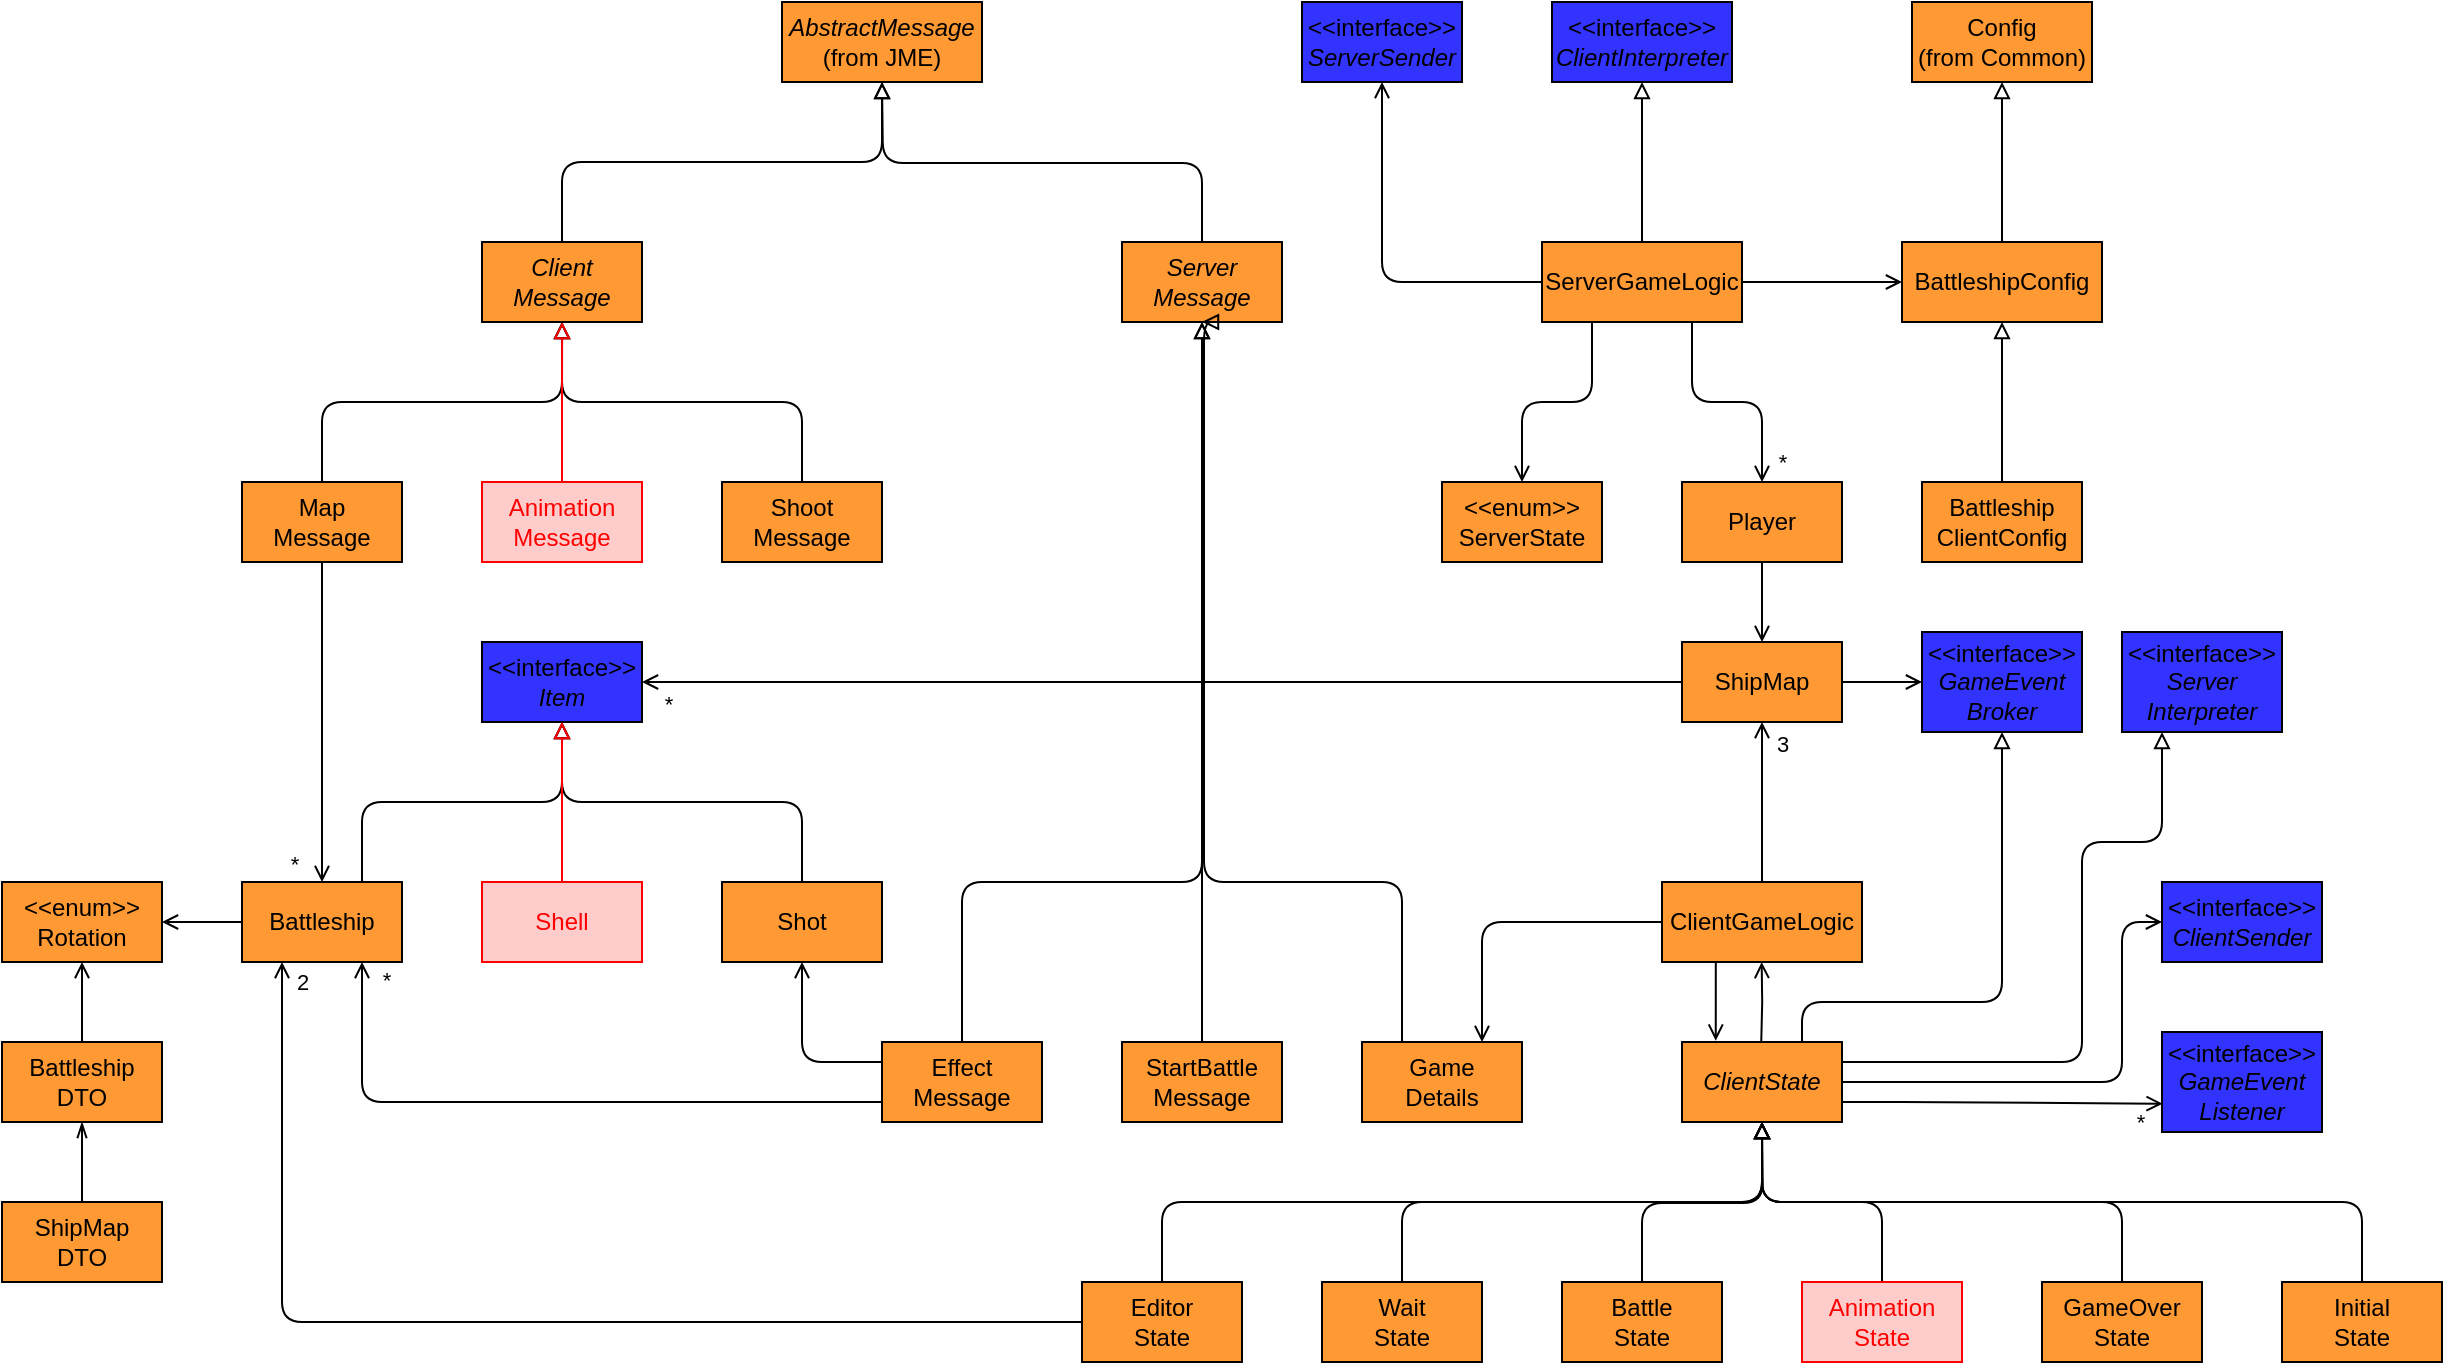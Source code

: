 <mxfile version="24.7.17">
  <diagram id="C5RBs43oDa-KdzZeNtuy" name="Page-1">
    <mxGraphModel dx="775" dy="452" grid="1" gridSize="10" guides="1" tooltips="1" connect="1" arrows="1" fold="1" page="1" pageScale="1" pageWidth="827" pageHeight="1169" math="0" shadow="0">
      <root>
        <mxCell id="WIyWlLk6GJQsqaUBKTNV-0" />
        <mxCell id="WIyWlLk6GJQsqaUBKTNV-1" parent="WIyWlLk6GJQsqaUBKTNV-0" />
        <mxCell id="ycaIUuoJMlgRVzuP7acG-19" style="edgeStyle=orthogonalEdgeStyle;rounded=0;orthogonalLoop=1;jettySize=auto;html=1;exitX=0.5;exitY=0;exitDx=0;exitDy=0;entryX=0.5;entryY=1;entryDx=0;entryDy=0;endArrow=openThin;endFill=0;" parent="WIyWlLk6GJQsqaUBKTNV-1" source="ycaIUuoJMlgRVzuP7acG-0" target="ycaIUuoJMlgRVzuP7acG-1" edge="1">
          <mxGeometry relative="1" as="geometry" />
        </mxCell>
        <mxCell id="ycaIUuoJMlgRVzuP7acG-0" value="ShipMap&lt;div&gt;DTO&lt;/div&gt;" style="html=1;whiteSpace=wrap;fillColor=#FF9933;fontColor=#000000;" parent="WIyWlLk6GJQsqaUBKTNV-1" vertex="1">
          <mxGeometry x="160" y="880" width="80" height="40" as="geometry" />
        </mxCell>
        <mxCell id="ycaIUuoJMlgRVzuP7acG-18" style="edgeStyle=orthogonalEdgeStyle;rounded=0;orthogonalLoop=1;jettySize=auto;html=1;exitX=0.5;exitY=0;exitDx=0;exitDy=0;entryX=0.5;entryY=1;entryDx=0;entryDy=0;endArrow=open;endFill=0;" parent="WIyWlLk6GJQsqaUBKTNV-1" source="ycaIUuoJMlgRVzuP7acG-1" target="ycaIUuoJMlgRVzuP7acG-2" edge="1">
          <mxGeometry relative="1" as="geometry" />
        </mxCell>
        <mxCell id="ycaIUuoJMlgRVzuP7acG-1" value="&lt;div&gt;Battleship&lt;br&gt;DTO&lt;/div&gt;" style="html=1;whiteSpace=wrap;fillColor=#FF9933;fontColor=#000000;" parent="WIyWlLk6GJQsqaUBKTNV-1" vertex="1">
          <mxGeometry x="160" y="800" width="80" height="40" as="geometry" />
        </mxCell>
        <mxCell id="ycaIUuoJMlgRVzuP7acG-2" value="&amp;lt;&amp;lt;enum&amp;gt;&amp;gt;&lt;div&gt;Rotation&lt;/div&gt;" style="html=1;whiteSpace=wrap;fillColor=#FF9933;fontColor=#000000;" parent="WIyWlLk6GJQsqaUBKTNV-1" vertex="1">
          <mxGeometry x="160" y="720" width="80" height="40" as="geometry" />
        </mxCell>
        <mxCell id="ycaIUuoJMlgRVzuP7acG-17" style="edgeStyle=orthogonalEdgeStyle;rounded=0;orthogonalLoop=1;jettySize=auto;html=1;exitX=0;exitY=0.5;exitDx=0;exitDy=0;entryX=1;entryY=0.5;entryDx=0;entryDy=0;endArrow=open;endFill=0;" parent="WIyWlLk6GJQsqaUBKTNV-1" source="ycaIUuoJMlgRVzuP7acG-10" target="ycaIUuoJMlgRVzuP7acG-2" edge="1">
          <mxGeometry relative="1" as="geometry" />
        </mxCell>
        <mxCell id="ycaIUuoJMlgRVzuP7acG-10" value="Battleship" style="html=1;whiteSpace=wrap;fillColor=#FF9933;fontColor=#000000;" parent="WIyWlLk6GJQsqaUBKTNV-1" vertex="1">
          <mxGeometry x="280" y="720" width="80" height="40" as="geometry" />
        </mxCell>
        <mxCell id="ycaIUuoJMlgRVzuP7acG-11" value="Shell" style="html=1;whiteSpace=wrap;strokeColor=#FF0000;fontColor=#FF0000;fillColor=#FFCCCC;" parent="WIyWlLk6GJQsqaUBKTNV-1" vertex="1">
          <mxGeometry x="400" y="720" width="80" height="40" as="geometry" />
        </mxCell>
        <mxCell id="ycaIUuoJMlgRVzuP7acG-20" style="edgeStyle=orthogonalEdgeStyle;rounded=1;orthogonalLoop=1;jettySize=auto;html=1;exitX=0.5;exitY=0;exitDx=0;exitDy=0;entryX=0.5;entryY=1;entryDx=0;entryDy=0;endArrow=block;endFill=0;curved=0;" parent="WIyWlLk6GJQsqaUBKTNV-1" source="ycaIUuoJMlgRVzuP7acG-12" target="ycaIUuoJMlgRVzuP7acG-13" edge="1">
          <mxGeometry relative="1" as="geometry" />
        </mxCell>
        <mxCell id="ycaIUuoJMlgRVzuP7acG-12" value="Shot" style="html=1;whiteSpace=wrap;fillColor=#FF9933;fontColor=#000000;" parent="WIyWlLk6GJQsqaUBKTNV-1" vertex="1">
          <mxGeometry x="520" y="720" width="80" height="40" as="geometry" />
        </mxCell>
        <mxCell id="ycaIUuoJMlgRVzuP7acG-13" value="&amp;lt;&amp;lt;interface&amp;gt;&amp;gt;&lt;div&gt;&lt;i&gt;Item&lt;/i&gt;&lt;/div&gt;" style="html=1;whiteSpace=wrap;fillColor=#3333FF;" parent="WIyWlLk6GJQsqaUBKTNV-1" vertex="1">
          <mxGeometry x="400" y="600" width="80" height="40" as="geometry" />
        </mxCell>
        <mxCell id="ycaIUuoJMlgRVzuP7acG-15" style="edgeStyle=orthogonalEdgeStyle;rounded=1;orthogonalLoop=1;jettySize=auto;html=1;exitX=0.75;exitY=0;exitDx=0;exitDy=0;entryX=0.5;entryY=1;entryDx=0;entryDy=0;endArrow=block;endFill=0;curved=0;" parent="WIyWlLk6GJQsqaUBKTNV-1" source="ycaIUuoJMlgRVzuP7acG-10" target="ycaIUuoJMlgRVzuP7acG-13" edge="1">
          <mxGeometry relative="1" as="geometry">
            <Array as="points">
              <mxPoint x="340" y="720" />
              <mxPoint x="340" y="680" />
              <mxPoint x="440" y="680" />
            </Array>
          </mxGeometry>
        </mxCell>
        <mxCell id="ycaIUuoJMlgRVzuP7acG-16" value="" style="edgeStyle=orthogonalEdgeStyle;rounded=0;orthogonalLoop=1;jettySize=auto;html=1;endArrow=block;endFill=0;strokeColor=#FF0000;" parent="WIyWlLk6GJQsqaUBKTNV-1" source="ycaIUuoJMlgRVzuP7acG-11" target="ycaIUuoJMlgRVzuP7acG-13" edge="1">
          <mxGeometry relative="1" as="geometry" />
        </mxCell>
        <mxCell id="ycaIUuoJMlgRVzuP7acG-24" style="edgeStyle=orthogonalEdgeStyle;rounded=0;orthogonalLoop=1;jettySize=auto;html=1;exitX=0.5;exitY=1;exitDx=0;exitDy=0;entryX=0.5;entryY=0;entryDx=0;entryDy=0;endArrow=open;endFill=0;" parent="WIyWlLk6GJQsqaUBKTNV-1" source="ycaIUuoJMlgRVzuP7acG-21" target="ycaIUuoJMlgRVzuP7acG-10" edge="1">
          <mxGeometry relative="1" as="geometry" />
        </mxCell>
        <mxCell id="ycaIUuoJMlgRVzuP7acG-25" value="*" style="edgeLabel;html=1;align=center;verticalAlign=middle;resizable=0;points=[];" parent="ycaIUuoJMlgRVzuP7acG-24" vertex="1" connectable="0">
          <mxGeometry x="0.104" relative="1" as="geometry">
            <mxPoint x="-14" y="62" as="offset" />
          </mxGeometry>
        </mxCell>
        <mxCell id="ycaIUuoJMlgRVzuP7acG-29" style="edgeStyle=orthogonalEdgeStyle;rounded=1;orthogonalLoop=1;jettySize=auto;html=1;exitX=0.5;exitY=0;exitDx=0;exitDy=0;entryX=0.5;entryY=1;entryDx=0;entryDy=0;endArrow=block;endFill=0;curved=0;" parent="WIyWlLk6GJQsqaUBKTNV-1" source="ycaIUuoJMlgRVzuP7acG-21" target="ycaIUuoJMlgRVzuP7acG-28" edge="1">
          <mxGeometry relative="1" as="geometry" />
        </mxCell>
        <mxCell id="ycaIUuoJMlgRVzuP7acG-21" value="Map&lt;br&gt;Message" style="html=1;whiteSpace=wrap;fillColor=#FF9933;fontColor=#000000;" parent="WIyWlLk6GJQsqaUBKTNV-1" vertex="1">
          <mxGeometry x="280" y="520" width="80" height="40" as="geometry" />
        </mxCell>
        <mxCell id="ycaIUuoJMlgRVzuP7acG-31" style="edgeStyle=orthogonalEdgeStyle;rounded=1;orthogonalLoop=1;jettySize=auto;html=1;exitX=0.5;exitY=0;exitDx=0;exitDy=0;entryX=0.5;entryY=1;entryDx=0;entryDy=0;endArrow=block;endFill=0;curved=0;" parent="WIyWlLk6GJQsqaUBKTNV-1" source="ycaIUuoJMlgRVzuP7acG-22" target="ycaIUuoJMlgRVzuP7acG-28" edge="1">
          <mxGeometry relative="1" as="geometry" />
        </mxCell>
        <mxCell id="ycaIUuoJMlgRVzuP7acG-22" value="Shoot&lt;br&gt;Message" style="html=1;whiteSpace=wrap;fillColor=#FF9933;fontColor=#000000;" parent="WIyWlLk6GJQsqaUBKTNV-1" vertex="1">
          <mxGeometry x="520" y="520" width="80" height="40" as="geometry" />
        </mxCell>
        <mxCell id="ycaIUuoJMlgRVzuP7acG-32" style="edgeStyle=orthogonalEdgeStyle;rounded=0;orthogonalLoop=1;jettySize=auto;html=1;exitX=0.5;exitY=0;exitDx=0;exitDy=0;endArrow=block;endFill=0;strokeColor=#FF0000;" parent="WIyWlLk6GJQsqaUBKTNV-1" source="ycaIUuoJMlgRVzuP7acG-23" edge="1">
          <mxGeometry relative="1" as="geometry">
            <mxPoint x="440.077" y="440" as="targetPoint" />
          </mxGeometry>
        </mxCell>
        <mxCell id="ycaIUuoJMlgRVzuP7acG-23" value="Animation&lt;br&gt;Message" style="html=1;whiteSpace=wrap;strokeColor=#FF0000;fontColor=#FF0000;fillColor=#FFCCCC;" parent="WIyWlLk6GJQsqaUBKTNV-1" vertex="1">
          <mxGeometry x="400" y="520" width="80" height="40" as="geometry" />
        </mxCell>
        <mxCell id="ycaIUuoJMlgRVzuP7acG-35" style="edgeStyle=orthogonalEdgeStyle;rounded=1;orthogonalLoop=1;jettySize=auto;html=1;exitX=0.5;exitY=0;exitDx=0;exitDy=0;entryX=0.5;entryY=1;entryDx=0;entryDy=0;endArrow=block;endFill=0;curved=0;" parent="WIyWlLk6GJQsqaUBKTNV-1" source="ycaIUuoJMlgRVzuP7acG-28" target="ycaIUuoJMlgRVzuP7acG-34" edge="1">
          <mxGeometry relative="1" as="geometry" />
        </mxCell>
        <mxCell id="ycaIUuoJMlgRVzuP7acG-28" value="&lt;i&gt;Client&lt;br&gt;Message&lt;/i&gt;" style="html=1;whiteSpace=wrap;fillColor=#FF9933;fontColor=#000000;" parent="WIyWlLk6GJQsqaUBKTNV-1" vertex="1">
          <mxGeometry x="400" y="400" width="80" height="40" as="geometry" />
        </mxCell>
        <mxCell id="ycaIUuoJMlgRVzuP7acG-36" style="edgeStyle=orthogonalEdgeStyle;rounded=1;orthogonalLoop=1;jettySize=auto;html=1;exitX=0.5;exitY=0;exitDx=0;exitDy=0;endArrow=block;endFill=0;curved=0;" parent="WIyWlLk6GJQsqaUBKTNV-1" source="ycaIUuoJMlgRVzuP7acG-33" edge="1">
          <mxGeometry relative="1" as="geometry">
            <mxPoint x="600" y="320" as="targetPoint" />
          </mxGeometry>
        </mxCell>
        <mxCell id="ycaIUuoJMlgRVzuP7acG-33" value="&lt;i&gt;Server&lt;br&gt;Message&lt;/i&gt;" style="html=1;whiteSpace=wrap;fillColor=#FF9933;fontColor=#000000;" parent="WIyWlLk6GJQsqaUBKTNV-1" vertex="1">
          <mxGeometry x="720" y="400" width="80" height="40" as="geometry" />
        </mxCell>
        <mxCell id="ycaIUuoJMlgRVzuP7acG-34" value="&lt;i&gt;AbstractMessage&lt;/i&gt;&lt;br&gt;(from JME)" style="html=1;whiteSpace=wrap;fillColor=#FF9933;fontColor=#000000;" parent="WIyWlLk6GJQsqaUBKTNV-1" vertex="1">
          <mxGeometry x="550" y="280" width="100" height="40" as="geometry" />
        </mxCell>
        <mxCell id="ycaIUuoJMlgRVzuP7acG-42" style="edgeStyle=orthogonalEdgeStyle;rounded=0;orthogonalLoop=1;jettySize=auto;html=1;exitX=0.5;exitY=0;exitDx=0;exitDy=0;entryX=0.5;entryY=1;entryDx=0;entryDy=0;endArrow=block;endFill=0;" parent="WIyWlLk6GJQsqaUBKTNV-1" source="ycaIUuoJMlgRVzuP7acG-37" target="ycaIUuoJMlgRVzuP7acG-33" edge="1">
          <mxGeometry relative="1" as="geometry" />
        </mxCell>
        <mxCell id="ycaIUuoJMlgRVzuP7acG-37" value="StartBattle&lt;br&gt;Message" style="html=1;whiteSpace=wrap;fillColor=#FF9933;fontColor=#000000;" parent="WIyWlLk6GJQsqaUBKTNV-1" vertex="1">
          <mxGeometry x="720" y="800" width="80" height="40" as="geometry" />
        </mxCell>
        <mxCell id="ycaIUuoJMlgRVzuP7acG-40" style="edgeStyle=orthogonalEdgeStyle;rounded=1;orthogonalLoop=1;jettySize=auto;html=1;exitX=0.5;exitY=0;exitDx=0;exitDy=0;entryX=0.5;entryY=1;entryDx=0;entryDy=0;endArrow=block;endFill=0;curved=0;" parent="WIyWlLk6GJQsqaUBKTNV-1" source="ycaIUuoJMlgRVzuP7acG-38" target="ycaIUuoJMlgRVzuP7acG-33" edge="1">
          <mxGeometry relative="1" as="geometry">
            <Array as="points">
              <mxPoint x="640" y="720" />
              <mxPoint x="760" y="720" />
            </Array>
          </mxGeometry>
        </mxCell>
        <mxCell id="ycaIUuoJMlgRVzuP7acG-45" style="edgeStyle=orthogonalEdgeStyle;rounded=1;orthogonalLoop=1;jettySize=auto;html=1;exitX=0;exitY=0.75;exitDx=0;exitDy=0;entryX=0.75;entryY=1;entryDx=0;entryDy=0;endArrow=open;endFill=0;curved=0;" parent="WIyWlLk6GJQsqaUBKTNV-1" source="ycaIUuoJMlgRVzuP7acG-38" target="ycaIUuoJMlgRVzuP7acG-10" edge="1">
          <mxGeometry relative="1" as="geometry">
            <Array as="points">
              <mxPoint x="340" y="830" />
            </Array>
          </mxGeometry>
        </mxCell>
        <mxCell id="ycaIUuoJMlgRVzuP7acG-46" value="*" style="edgeLabel;html=1;align=center;verticalAlign=middle;resizable=0;points=[];" parent="ycaIUuoJMlgRVzuP7acG-45" vertex="1" connectable="0">
          <mxGeometry x="0.885" y="-2" relative="1" as="geometry">
            <mxPoint x="10" y="-10" as="offset" />
          </mxGeometry>
        </mxCell>
        <mxCell id="ycaIUuoJMlgRVzuP7acG-47" style="edgeStyle=orthogonalEdgeStyle;rounded=1;orthogonalLoop=1;jettySize=auto;html=1;exitX=0;exitY=0.25;exitDx=0;exitDy=0;entryX=0.5;entryY=1;entryDx=0;entryDy=0;endArrow=open;endFill=0;curved=0;" parent="WIyWlLk6GJQsqaUBKTNV-1" source="ycaIUuoJMlgRVzuP7acG-38" target="ycaIUuoJMlgRVzuP7acG-12" edge="1">
          <mxGeometry relative="1" as="geometry" />
        </mxCell>
        <mxCell id="ycaIUuoJMlgRVzuP7acG-38" value="Effect&lt;br&gt;Message" style="html=1;whiteSpace=wrap;fillColor=#FF9933;fontColor=#000000;" parent="WIyWlLk6GJQsqaUBKTNV-1" vertex="1">
          <mxGeometry x="600" y="800" width="80" height="40" as="geometry" />
        </mxCell>
        <mxCell id="ycaIUuoJMlgRVzuP7acG-43" style="edgeStyle=orthogonalEdgeStyle;rounded=1;orthogonalLoop=1;jettySize=auto;html=1;exitX=0.25;exitY=0;exitDx=0;exitDy=0;endArrow=block;endFill=0;curved=0;" parent="WIyWlLk6GJQsqaUBKTNV-1" source="ycaIUuoJMlgRVzuP7acG-39" edge="1">
          <mxGeometry relative="1" as="geometry">
            <mxPoint x="760" y="440" as="targetPoint" />
            <Array as="points">
              <mxPoint x="860" y="720" />
              <mxPoint x="761" y="720" />
              <mxPoint x="761" y="440" />
            </Array>
          </mxGeometry>
        </mxCell>
        <mxCell id="ycaIUuoJMlgRVzuP7acG-39" value="Game&lt;br&gt;Details" style="html=1;whiteSpace=wrap;fillColor=#FF9933;fontColor=#000000;" parent="WIyWlLk6GJQsqaUBKTNV-1" vertex="1">
          <mxGeometry x="840" y="800" width="80" height="40" as="geometry" />
        </mxCell>
        <mxCell id="ycaIUuoJMlgRVzuP7acG-78" style="edgeStyle=orthogonalEdgeStyle;rounded=1;orthogonalLoop=1;jettySize=auto;html=1;exitX=1;exitY=0.75;exitDx=0;exitDy=0;entryX=0.004;entryY=0.717;entryDx=0;entryDy=0;entryPerimeter=0;curved=0;endArrow=open;endFill=0;" parent="WIyWlLk6GJQsqaUBKTNV-1" source="ycaIUuoJMlgRVzuP7acG-49" target="ycaIUuoJMlgRVzuP7acG-75" edge="1">
          <mxGeometry relative="1" as="geometry">
            <Array as="points">
              <mxPoint x="1120" y="830" />
            </Array>
          </mxGeometry>
        </mxCell>
        <mxCell id="ycaIUuoJMlgRVzuP7acG-83" value="*" style="edgeLabel;html=1;align=center;verticalAlign=middle;resizable=0;points=[];" parent="ycaIUuoJMlgRVzuP7acG-78" vertex="1" connectable="0">
          <mxGeometry x="0.861" relative="1" as="geometry">
            <mxPoint y="9" as="offset" />
          </mxGeometry>
        </mxCell>
        <mxCell id="ycaIUuoJMlgRVzuP7acG-79" style="edgeStyle=orthogonalEdgeStyle;rounded=1;orthogonalLoop=1;jettySize=auto;html=1;exitX=1;exitY=0.5;exitDx=0;exitDy=0;entryX=0;entryY=0.5;entryDx=0;entryDy=0;curved=0;endArrow=open;endFill=0;" parent="WIyWlLk6GJQsqaUBKTNV-1" source="ycaIUuoJMlgRVzuP7acG-49" target="ycaIUuoJMlgRVzuP7acG-74" edge="1">
          <mxGeometry relative="1" as="geometry">
            <Array as="points">
              <mxPoint x="1220" y="820" />
              <mxPoint x="1220" y="740" />
            </Array>
          </mxGeometry>
        </mxCell>
        <mxCell id="ycaIUuoJMlgRVzuP7acG-81" style="edgeStyle=orthogonalEdgeStyle;rounded=1;orthogonalLoop=1;jettySize=auto;html=1;exitX=1;exitY=0.25;exitDx=0;exitDy=0;entryX=0.25;entryY=1;entryDx=0;entryDy=0;curved=0;endArrow=block;endFill=0;" parent="WIyWlLk6GJQsqaUBKTNV-1" source="ycaIUuoJMlgRVzuP7acG-49" target="ycaIUuoJMlgRVzuP7acG-76" edge="1">
          <mxGeometry relative="1" as="geometry">
            <Array as="points">
              <mxPoint x="1200" y="810" />
              <mxPoint x="1200" y="700" />
              <mxPoint x="1240" y="700" />
            </Array>
          </mxGeometry>
        </mxCell>
        <mxCell id="ycaIUuoJMlgRVzuP7acG-82" style="edgeStyle=orthogonalEdgeStyle;rounded=1;orthogonalLoop=1;jettySize=auto;html=1;exitX=0.75;exitY=0;exitDx=0;exitDy=0;curved=0;endArrow=block;endFill=0;" parent="WIyWlLk6GJQsqaUBKTNV-1" source="ycaIUuoJMlgRVzuP7acG-49" target="ycaIUuoJMlgRVzuP7acG-77" edge="1">
          <mxGeometry relative="1" as="geometry">
            <Array as="points">
              <mxPoint x="1060" y="780" />
              <mxPoint x="1160" y="780" />
            </Array>
          </mxGeometry>
        </mxCell>
        <mxCell id="ycaIUuoJMlgRVzuP7acG-49" value="&lt;i&gt;ClientState&lt;/i&gt;" style="html=1;whiteSpace=wrap;fillColor=#FF9933;fontColor=#000000;" parent="WIyWlLk6GJQsqaUBKTNV-1" vertex="1">
          <mxGeometry x="1000" y="800" width="80" height="40" as="geometry" />
        </mxCell>
        <mxCell id="ycaIUuoJMlgRVzuP7acG-73" style="edgeStyle=orthogonalEdgeStyle;rounded=1;orthogonalLoop=1;jettySize=auto;html=1;exitX=0;exitY=0.5;exitDx=0;exitDy=0;entryX=0.75;entryY=0;entryDx=0;entryDy=0;endArrow=open;endFill=0;curved=0;" parent="WIyWlLk6GJQsqaUBKTNV-1" source="ycaIUuoJMlgRVzuP7acG-50" target="ycaIUuoJMlgRVzuP7acG-39" edge="1">
          <mxGeometry relative="1" as="geometry" />
        </mxCell>
        <mxCell id="ycaIUuoJMlgRVzuP7acG-85" style="edgeStyle=orthogonalEdgeStyle;rounded=0;orthogonalLoop=1;jettySize=auto;html=1;exitX=0.5;exitY=0;exitDx=0;exitDy=0;endArrow=open;endFill=0;" parent="WIyWlLk6GJQsqaUBKTNV-1" source="ycaIUuoJMlgRVzuP7acG-50" target="ycaIUuoJMlgRVzuP7acG-84" edge="1">
          <mxGeometry relative="1" as="geometry" />
        </mxCell>
        <mxCell id="ycaIUuoJMlgRVzuP7acG-86" value="3" style="edgeLabel;html=1;align=center;verticalAlign=middle;resizable=0;points=[];" parent="ycaIUuoJMlgRVzuP7acG-85" vertex="1" connectable="0">
          <mxGeometry x="0.689" relative="1" as="geometry">
            <mxPoint x="10" y="-2" as="offset" />
          </mxGeometry>
        </mxCell>
        <mxCell id="ycaIUuoJMlgRVzuP7acG-50" value="ClientGameLogic" style="html=1;whiteSpace=wrap;fillColor=#FF9933;fontColor=#000000;" parent="WIyWlLk6GJQsqaUBKTNV-1" vertex="1">
          <mxGeometry x="990" y="720" width="100" height="40" as="geometry" />
        </mxCell>
        <mxCell id="ycaIUuoJMlgRVzuP7acG-61" style="edgeStyle=orthogonalEdgeStyle;rounded=1;orthogonalLoop=1;jettySize=auto;html=1;exitX=0.5;exitY=0;exitDx=0;exitDy=0;entryX=0.5;entryY=1;entryDx=0;entryDy=0;endArrow=block;endFill=0;curved=0;" parent="WIyWlLk6GJQsqaUBKTNV-1" source="ycaIUuoJMlgRVzuP7acG-51" target="ycaIUuoJMlgRVzuP7acG-49" edge="1">
          <mxGeometry relative="1" as="geometry" />
        </mxCell>
        <mxCell id="ycaIUuoJMlgRVzuP7acG-69" style="edgeStyle=orthogonalEdgeStyle;rounded=1;orthogonalLoop=1;jettySize=auto;html=1;exitX=0;exitY=0.5;exitDx=0;exitDy=0;entryX=0.25;entryY=1;entryDx=0;entryDy=0;curved=0;endArrow=open;endFill=0;" parent="WIyWlLk6GJQsqaUBKTNV-1" source="ycaIUuoJMlgRVzuP7acG-51" target="ycaIUuoJMlgRVzuP7acG-10" edge="1">
          <mxGeometry relative="1" as="geometry" />
        </mxCell>
        <mxCell id="ycaIUuoJMlgRVzuP7acG-70" value="2" style="edgeLabel;html=1;align=center;verticalAlign=middle;resizable=0;points=[];" parent="ycaIUuoJMlgRVzuP7acG-69" vertex="1" connectable="0">
          <mxGeometry x="0.947" y="-1" relative="1" as="geometry">
            <mxPoint x="9" y="-6" as="offset" />
          </mxGeometry>
        </mxCell>
        <mxCell id="ycaIUuoJMlgRVzuP7acG-51" value="Editor&lt;br&gt;State" style="html=1;whiteSpace=wrap;fillColor=#FF9933;fontColor=#000000;" parent="WIyWlLk6GJQsqaUBKTNV-1" vertex="1">
          <mxGeometry x="700" y="920" width="80" height="40" as="geometry" />
        </mxCell>
        <mxCell id="ycaIUuoJMlgRVzuP7acG-62" style="edgeStyle=orthogonalEdgeStyle;rounded=1;orthogonalLoop=1;jettySize=auto;html=1;exitX=0.5;exitY=0;exitDx=0;exitDy=0;entryX=0.5;entryY=1;entryDx=0;entryDy=0;endArrow=block;endFill=0;curved=0;" parent="WIyWlLk6GJQsqaUBKTNV-1" source="ycaIUuoJMlgRVzuP7acG-52" target="ycaIUuoJMlgRVzuP7acG-49" edge="1">
          <mxGeometry relative="1" as="geometry" />
        </mxCell>
        <mxCell id="ycaIUuoJMlgRVzuP7acG-52" value="Wait&lt;br&gt;State" style="html=1;whiteSpace=wrap;fillColor=#FF9933;fontColor=#000000;" parent="WIyWlLk6GJQsqaUBKTNV-1" vertex="1">
          <mxGeometry x="820" y="920" width="80" height="40" as="geometry" />
        </mxCell>
        <mxCell id="ycaIUuoJMlgRVzuP7acG-63" style="edgeStyle=orthogonalEdgeStyle;rounded=1;orthogonalLoop=1;jettySize=auto;html=1;exitX=0.5;exitY=0;exitDx=0;exitDy=0;endArrow=block;endFill=0;curved=0;" parent="WIyWlLk6GJQsqaUBKTNV-1" source="ycaIUuoJMlgRVzuP7acG-53" edge="1">
          <mxGeometry relative="1" as="geometry">
            <mxPoint x="1040.0" y="840" as="targetPoint" />
          </mxGeometry>
        </mxCell>
        <mxCell id="ycaIUuoJMlgRVzuP7acG-53" value="Battle&lt;br&gt;State" style="html=1;whiteSpace=wrap;fillColor=#FF9933;fontColor=#000000;" parent="WIyWlLk6GJQsqaUBKTNV-1" vertex="1">
          <mxGeometry x="940" y="920" width="80" height="40" as="geometry" />
        </mxCell>
        <mxCell id="ycaIUuoJMlgRVzuP7acG-66" style="edgeStyle=orthogonalEdgeStyle;rounded=1;orthogonalLoop=1;jettySize=auto;html=1;exitX=0.5;exitY=0;exitDx=0;exitDy=0;entryX=0.5;entryY=1;entryDx=0;entryDy=0;endArrow=block;endFill=0;curved=0;" parent="WIyWlLk6GJQsqaUBKTNV-1" source="ycaIUuoJMlgRVzuP7acG-55" target="ycaIUuoJMlgRVzuP7acG-49" edge="1">
          <mxGeometry relative="1" as="geometry" />
        </mxCell>
        <mxCell id="ycaIUuoJMlgRVzuP7acG-55" value="Initial&lt;br&gt;State" style="html=1;whiteSpace=wrap;fillColor=#FF9933;fontColor=#000000;" parent="WIyWlLk6GJQsqaUBKTNV-1" vertex="1">
          <mxGeometry x="1300" y="920" width="80" height="40" as="geometry" />
        </mxCell>
        <mxCell id="ycaIUuoJMlgRVzuP7acG-65" style="edgeStyle=orthogonalEdgeStyle;rounded=1;orthogonalLoop=1;jettySize=auto;html=1;exitX=0.5;exitY=0;exitDx=0;exitDy=0;entryX=0.5;entryY=1;entryDx=0;entryDy=0;endArrow=block;endFill=0;curved=0;" parent="WIyWlLk6GJQsqaUBKTNV-1" source="ycaIUuoJMlgRVzuP7acG-56" target="ycaIUuoJMlgRVzuP7acG-49" edge="1">
          <mxGeometry relative="1" as="geometry" />
        </mxCell>
        <mxCell id="ycaIUuoJMlgRVzuP7acG-56" value="GameOver&lt;br&gt;State" style="html=1;whiteSpace=wrap;fillColor=#FF9933;fontColor=#000000;" parent="WIyWlLk6GJQsqaUBKTNV-1" vertex="1">
          <mxGeometry x="1180" y="920" width="80" height="40" as="geometry" />
        </mxCell>
        <mxCell id="ycaIUuoJMlgRVzuP7acG-64" style="edgeStyle=orthogonalEdgeStyle;rounded=1;orthogonalLoop=1;jettySize=auto;html=1;exitX=0.5;exitY=0;exitDx=0;exitDy=0;entryX=0.5;entryY=1;entryDx=0;entryDy=0;endArrow=block;endFill=0;curved=0;" parent="WIyWlLk6GJQsqaUBKTNV-1" source="ycaIUuoJMlgRVzuP7acG-60" target="ycaIUuoJMlgRVzuP7acG-49" edge="1">
          <mxGeometry relative="1" as="geometry" />
        </mxCell>
        <mxCell id="ycaIUuoJMlgRVzuP7acG-60" value="Animation&lt;br&gt;State" style="html=1;whiteSpace=wrap;strokeColor=#FF0000;fontColor=#FF0000;fillColor=#FFCCCC;" parent="WIyWlLk6GJQsqaUBKTNV-1" vertex="1">
          <mxGeometry x="1060" y="920" width="80" height="40" as="geometry" />
        </mxCell>
        <mxCell id="ycaIUuoJMlgRVzuP7acG-71" style="edgeStyle=orthogonalEdgeStyle;rounded=0;orthogonalLoop=1;jettySize=auto;html=1;exitX=0.75;exitY=0;exitDx=0;exitDy=0;entryX=0.702;entryY=1;entryDx=0;entryDy=0;entryPerimeter=0;endArrow=open;endFill=0;" parent="WIyWlLk6GJQsqaUBKTNV-1" edge="1">
          <mxGeometry relative="1" as="geometry">
            <mxPoint x="1039.63" y="800" as="sourcePoint" />
            <mxPoint x="1039.83" y="760" as="targetPoint" />
          </mxGeometry>
        </mxCell>
        <mxCell id="ycaIUuoJMlgRVzuP7acG-72" style="edgeStyle=orthogonalEdgeStyle;rounded=0;orthogonalLoop=1;jettySize=auto;html=1;exitX=0.25;exitY=1;exitDx=0;exitDy=0;entryX=0.211;entryY=-0.017;entryDx=0;entryDy=0;entryPerimeter=0;endArrow=open;endFill=0;" parent="WIyWlLk6GJQsqaUBKTNV-1" source="ycaIUuoJMlgRVzuP7acG-50" target="ycaIUuoJMlgRVzuP7acG-49" edge="1">
          <mxGeometry relative="1" as="geometry" />
        </mxCell>
        <mxCell id="ycaIUuoJMlgRVzuP7acG-74" value="&amp;lt;&amp;lt;interface&amp;gt;&amp;gt;&lt;div&gt;&lt;i&gt;ClientSender&lt;/i&gt;&lt;/div&gt;" style="html=1;whiteSpace=wrap;fillColor=#3333FF;" parent="WIyWlLk6GJQsqaUBKTNV-1" vertex="1">
          <mxGeometry x="1240" y="720" width="80" height="40" as="geometry" />
        </mxCell>
        <mxCell id="ycaIUuoJMlgRVzuP7acG-75" value="&amp;lt;&amp;lt;interface&amp;gt;&amp;gt;&lt;div&gt;&lt;i&gt;GameEvent&lt;br&gt;Listener&lt;/i&gt;&lt;/div&gt;" style="html=1;whiteSpace=wrap;fillColor=#3333FF;" parent="WIyWlLk6GJQsqaUBKTNV-1" vertex="1">
          <mxGeometry x="1240" y="795" width="80" height="50" as="geometry" />
        </mxCell>
        <mxCell id="ycaIUuoJMlgRVzuP7acG-76" value="&amp;lt;&amp;lt;interface&amp;gt;&amp;gt;&lt;div&gt;&lt;i&gt;Server&lt;br&gt;Interpreter&lt;/i&gt;&lt;/div&gt;" style="html=1;whiteSpace=wrap;fillColor=#3333FF;" parent="WIyWlLk6GJQsqaUBKTNV-1" vertex="1">
          <mxGeometry x="1220" y="595" width="80" height="50" as="geometry" />
        </mxCell>
        <mxCell id="ycaIUuoJMlgRVzuP7acG-77" value="&amp;lt;&amp;lt;interface&amp;gt;&amp;gt;&lt;div&gt;&lt;i&gt;GameEvent&lt;br&gt;Broker&lt;/i&gt;&lt;/div&gt;" style="html=1;whiteSpace=wrap;fillColor=#3333FF;" parent="WIyWlLk6GJQsqaUBKTNV-1" vertex="1">
          <mxGeometry x="1120" y="595" width="80" height="50" as="geometry" />
        </mxCell>
        <mxCell id="ycaIUuoJMlgRVzuP7acG-87" style="edgeStyle=orthogonalEdgeStyle;rounded=0;orthogonalLoop=1;jettySize=auto;html=1;exitX=1;exitY=0.5;exitDx=0;exitDy=0;entryX=0;entryY=0.5;entryDx=0;entryDy=0;endArrow=open;endFill=0;" parent="WIyWlLk6GJQsqaUBKTNV-1" source="ycaIUuoJMlgRVzuP7acG-84" target="ycaIUuoJMlgRVzuP7acG-77" edge="1">
          <mxGeometry relative="1" as="geometry" />
        </mxCell>
        <mxCell id="ycaIUuoJMlgRVzuP7acG-88" style="edgeStyle=orthogonalEdgeStyle;rounded=0;orthogonalLoop=1;jettySize=auto;html=1;exitX=0;exitY=0.5;exitDx=0;exitDy=0;entryX=1;entryY=0.5;entryDx=0;entryDy=0;endArrow=open;endFill=0;" parent="WIyWlLk6GJQsqaUBKTNV-1" source="ycaIUuoJMlgRVzuP7acG-84" target="ycaIUuoJMlgRVzuP7acG-13" edge="1">
          <mxGeometry relative="1" as="geometry" />
        </mxCell>
        <mxCell id="ycaIUuoJMlgRVzuP7acG-89" value="*" style="edgeLabel;html=1;align=center;verticalAlign=middle;resizable=0;points=[];" parent="ycaIUuoJMlgRVzuP7acG-88" vertex="1" connectable="0">
          <mxGeometry x="0.945" y="-2" relative="1" as="geometry">
            <mxPoint x="-2" y="13" as="offset" />
          </mxGeometry>
        </mxCell>
        <mxCell id="ycaIUuoJMlgRVzuP7acG-84" value="ShipMap" style="html=1;whiteSpace=wrap;fillColor=#FF9933;fontColor=#000000;" parent="WIyWlLk6GJQsqaUBKTNV-1" vertex="1">
          <mxGeometry x="1000" y="600" width="80" height="40" as="geometry" />
        </mxCell>
        <mxCell id="Z4i1nKLL7RMWcCH519xr-0" style="edgeStyle=orthogonalEdgeStyle;rounded=0;orthogonalLoop=1;jettySize=auto;html=1;exitX=0.5;exitY=1;exitDx=0;exitDy=0;entryX=0.5;entryY=0;entryDx=0;entryDy=0;endArrow=open;endFill=0;" parent="WIyWlLk6GJQsqaUBKTNV-1" source="ycaIUuoJMlgRVzuP7acG-90" target="ycaIUuoJMlgRVzuP7acG-84" edge="1">
          <mxGeometry relative="1" as="geometry" />
        </mxCell>
        <mxCell id="ycaIUuoJMlgRVzuP7acG-90" value="Player" style="html=1;whiteSpace=wrap;fillColor=#FF9933;fontColor=#000000;" parent="WIyWlLk6GJQsqaUBKTNV-1" vertex="1">
          <mxGeometry x="1000" y="520" width="80" height="40" as="geometry" />
        </mxCell>
        <mxCell id="ycaIUuoJMlgRVzuP7acG-91" value="&amp;lt;&amp;lt;enum&amp;gt;&amp;gt;&lt;br&gt;ServerState" style="html=1;whiteSpace=wrap;fillColor=#FF9933;fontColor=#000000;" parent="WIyWlLk6GJQsqaUBKTNV-1" vertex="1">
          <mxGeometry x="880" y="520" width="80" height="40" as="geometry" />
        </mxCell>
        <mxCell id="ycaIUuoJMlgRVzuP7acG-100" style="edgeStyle=orthogonalEdgeStyle;rounded=0;orthogonalLoop=1;jettySize=auto;html=1;exitX=0.5;exitY=0;exitDx=0;exitDy=0;entryX=0.5;entryY=1;entryDx=0;entryDy=0;endArrow=block;endFill=0;" parent="WIyWlLk6GJQsqaUBKTNV-1" source="ycaIUuoJMlgRVzuP7acG-92" target="ycaIUuoJMlgRVzuP7acG-97" edge="1">
          <mxGeometry relative="1" as="geometry" />
        </mxCell>
        <mxCell id="ycaIUuoJMlgRVzuP7acG-103" style="edgeStyle=orthogonalEdgeStyle;rounded=0;orthogonalLoop=1;jettySize=auto;html=1;exitX=1;exitY=0.5;exitDx=0;exitDy=0;entryX=0;entryY=0.5;entryDx=0;entryDy=0;endArrow=open;endFill=0;" parent="WIyWlLk6GJQsqaUBKTNV-1" source="ycaIUuoJMlgRVzuP7acG-92" target="ycaIUuoJMlgRVzuP7acG-93" edge="1">
          <mxGeometry relative="1" as="geometry" />
        </mxCell>
        <mxCell id="ycaIUuoJMlgRVzuP7acG-105" style="edgeStyle=orthogonalEdgeStyle;rounded=1;orthogonalLoop=1;jettySize=auto;html=1;exitX=0.75;exitY=1;exitDx=0;exitDy=0;entryX=0.5;entryY=0;entryDx=0;entryDy=0;curved=0;endArrow=open;endFill=0;" parent="WIyWlLk6GJQsqaUBKTNV-1" source="ycaIUuoJMlgRVzuP7acG-92" target="ycaIUuoJMlgRVzuP7acG-90" edge="1">
          <mxGeometry relative="1" as="geometry" />
        </mxCell>
        <mxCell id="1GOzWsW_1mWyYOgaIzt5-0" value="*" style="edgeLabel;html=1;align=center;verticalAlign=middle;resizable=0;points=[];" vertex="1" connectable="0" parent="ycaIUuoJMlgRVzuP7acG-105">
          <mxGeometry x="0.773" y="-1" relative="1" as="geometry">
            <mxPoint x="11" y="3" as="offset" />
          </mxGeometry>
        </mxCell>
        <mxCell id="ycaIUuoJMlgRVzuP7acG-106" style="edgeStyle=orthogonalEdgeStyle;rounded=1;orthogonalLoop=1;jettySize=auto;html=1;exitX=0.25;exitY=1;exitDx=0;exitDy=0;entryX=0.5;entryY=0;entryDx=0;entryDy=0;curved=0;endArrow=open;endFill=0;" parent="WIyWlLk6GJQsqaUBKTNV-1" source="ycaIUuoJMlgRVzuP7acG-92" target="ycaIUuoJMlgRVzuP7acG-91" edge="1">
          <mxGeometry relative="1" as="geometry" />
        </mxCell>
        <mxCell id="ycaIUuoJMlgRVzuP7acG-107" style="edgeStyle=orthogonalEdgeStyle;rounded=1;orthogonalLoop=1;jettySize=auto;html=1;exitX=0;exitY=0.5;exitDx=0;exitDy=0;entryX=0.5;entryY=1;entryDx=0;entryDy=0;curved=0;endArrow=open;endFill=0;" parent="WIyWlLk6GJQsqaUBKTNV-1" source="ycaIUuoJMlgRVzuP7acG-92" target="ycaIUuoJMlgRVzuP7acG-98" edge="1">
          <mxGeometry relative="1" as="geometry" />
        </mxCell>
        <mxCell id="ycaIUuoJMlgRVzuP7acG-92" value="ServerGameLogic" style="html=1;whiteSpace=wrap;fillColor=#FF9933;fontColor=#000000;" parent="WIyWlLk6GJQsqaUBKTNV-1" vertex="1">
          <mxGeometry x="930" y="400" width="100" height="40" as="geometry" />
        </mxCell>
        <mxCell id="ycaIUuoJMlgRVzuP7acG-101" style="edgeStyle=orthogonalEdgeStyle;rounded=0;orthogonalLoop=1;jettySize=auto;html=1;exitX=0.5;exitY=0;exitDx=0;exitDy=0;entryX=0.5;entryY=1;entryDx=0;entryDy=0;endArrow=block;endFill=0;" parent="WIyWlLk6GJQsqaUBKTNV-1" source="ycaIUuoJMlgRVzuP7acG-93" target="ycaIUuoJMlgRVzuP7acG-95" edge="1">
          <mxGeometry relative="1" as="geometry" />
        </mxCell>
        <mxCell id="ycaIUuoJMlgRVzuP7acG-93" value="BattleshipConfig" style="html=1;whiteSpace=wrap;fillColor=#FF9933;fontColor=#000000;" parent="WIyWlLk6GJQsqaUBKTNV-1" vertex="1">
          <mxGeometry x="1110" y="400" width="100" height="40" as="geometry" />
        </mxCell>
        <mxCell id="ycaIUuoJMlgRVzuP7acG-104" style="edgeStyle=orthogonalEdgeStyle;rounded=0;orthogonalLoop=1;jettySize=auto;html=1;exitX=0.5;exitY=0;exitDx=0;exitDy=0;entryX=0.5;entryY=1;entryDx=0;entryDy=0;endArrow=block;endFill=0;" parent="WIyWlLk6GJQsqaUBKTNV-1" source="ycaIUuoJMlgRVzuP7acG-94" target="ycaIUuoJMlgRVzuP7acG-93" edge="1">
          <mxGeometry relative="1" as="geometry" />
        </mxCell>
        <mxCell id="ycaIUuoJMlgRVzuP7acG-94" value="Battleship&lt;br&gt;ClientConfig" style="html=1;whiteSpace=wrap;fillColor=#FF9933;fontColor=#000000;" parent="WIyWlLk6GJQsqaUBKTNV-1" vertex="1">
          <mxGeometry x="1120" y="520" width="80" height="40" as="geometry" />
        </mxCell>
        <mxCell id="ycaIUuoJMlgRVzuP7acG-95" value="Config&lt;br&gt;(from Common)" style="html=1;whiteSpace=wrap;fillColor=#FF9933;fontColor=#000000;" parent="WIyWlLk6GJQsqaUBKTNV-1" vertex="1">
          <mxGeometry x="1115" y="280" width="90" height="40" as="geometry" />
        </mxCell>
        <mxCell id="ycaIUuoJMlgRVzuP7acG-97" value="&amp;lt;&amp;lt;interface&amp;gt;&amp;gt;&lt;div&gt;&lt;i&gt;ClientInterpreter&lt;/i&gt;&lt;/div&gt;" style="html=1;whiteSpace=wrap;fillColor=#3333FF;" parent="WIyWlLk6GJQsqaUBKTNV-1" vertex="1">
          <mxGeometry x="935" y="280" width="90" height="40" as="geometry" />
        </mxCell>
        <mxCell id="ycaIUuoJMlgRVzuP7acG-98" value="&amp;lt;&amp;lt;interface&amp;gt;&amp;gt;&lt;div&gt;&lt;i&gt;ServerSender&lt;/i&gt;&lt;/div&gt;" style="html=1;whiteSpace=wrap;fillColor=#3333FF;" parent="WIyWlLk6GJQsqaUBKTNV-1" vertex="1">
          <mxGeometry x="810" y="280" width="80" height="40" as="geometry" />
        </mxCell>
      </root>
    </mxGraphModel>
  </diagram>
</mxfile>
